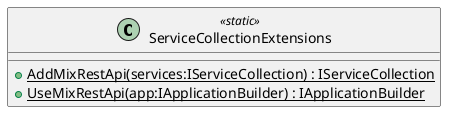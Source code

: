 @startuml
class ServiceCollectionExtensions <<static>> {
    + {static} AddMixRestApi(services:IServiceCollection) : IServiceCollection
    + {static} UseMixRestApi(app:IApplicationBuilder) : IApplicationBuilder
}
@enduml
